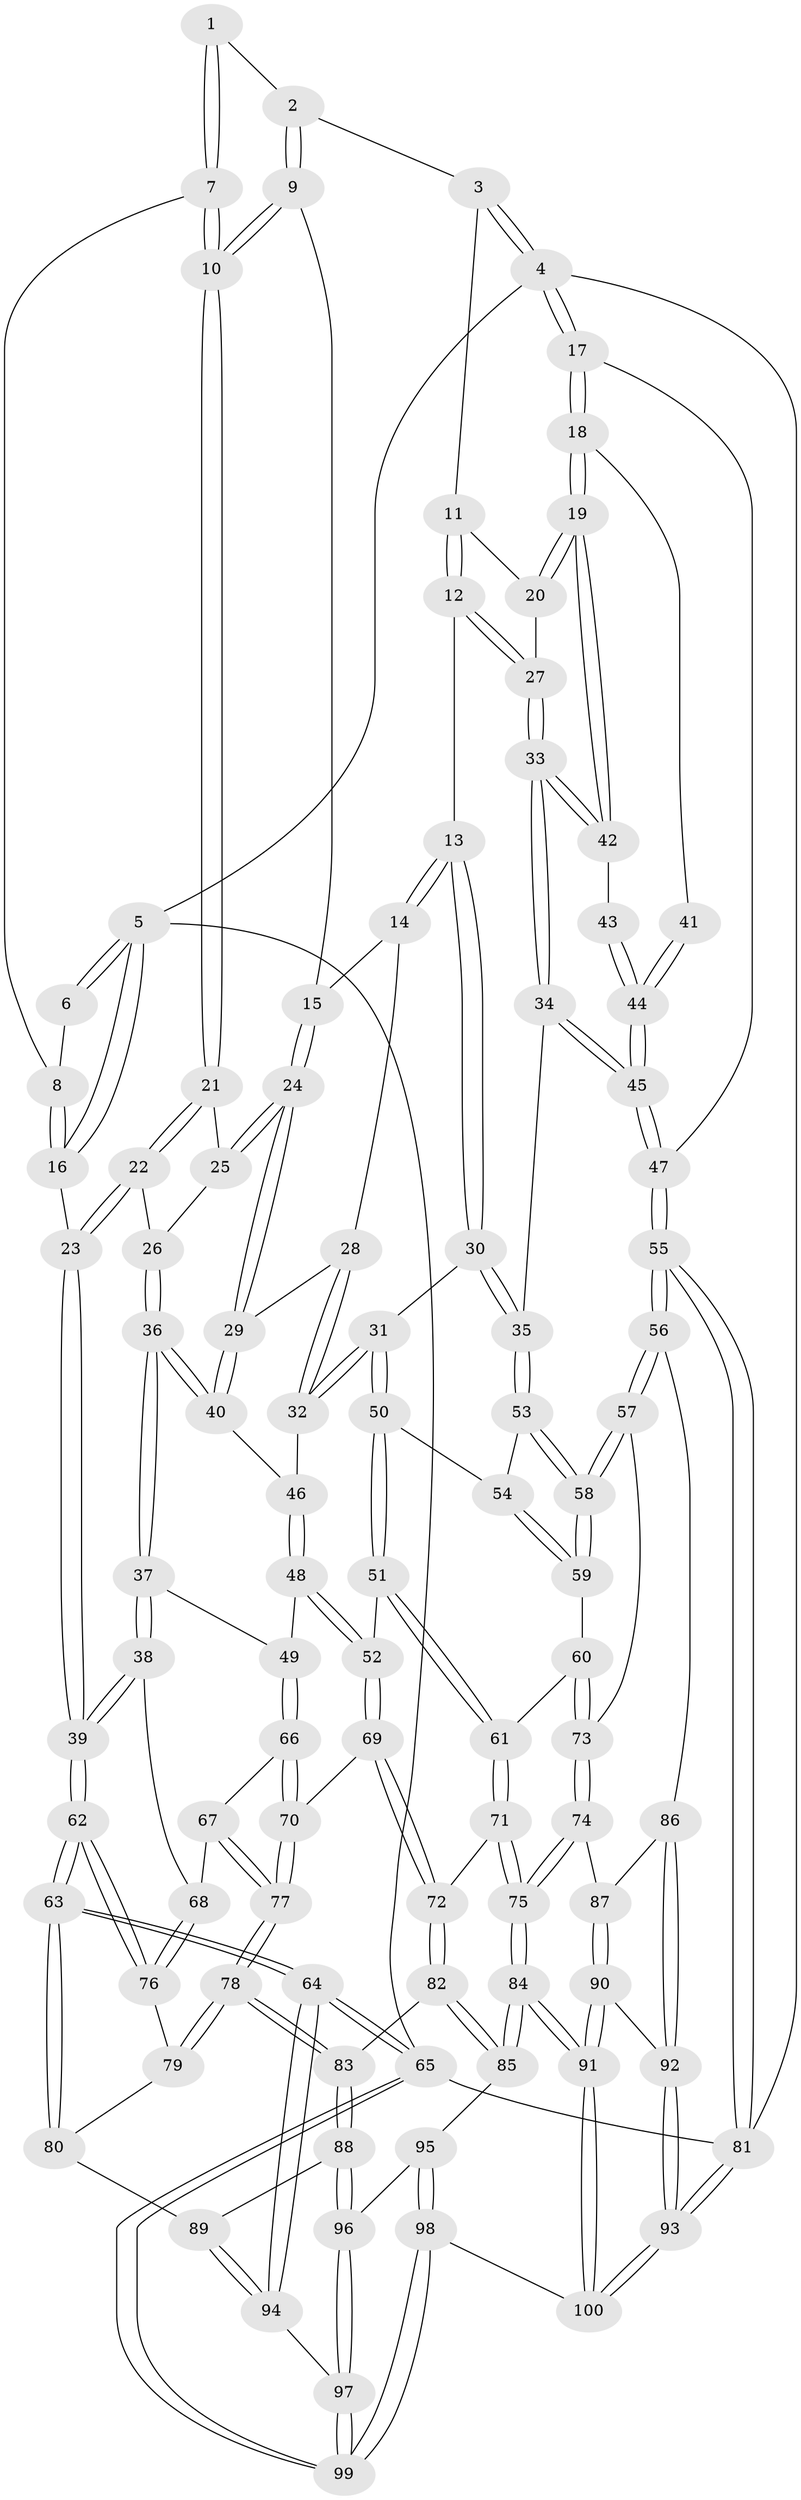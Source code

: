 // coarse degree distribution, {3: 0.4375, 6: 0.03125, 4: 0.40625, 2: 0.0625, 5: 0.0625}
// Generated by graph-tools (version 1.1) at 2025/54/03/04/25 22:54:41]
// undirected, 100 vertices, 247 edges
graph export_dot {
  node [color=gray90,style=filled];
  1 [pos="+0.28074956586449645+0"];
  2 [pos="+0.4064318768460954+0"];
  3 [pos="+0.844854695440649+0"];
  4 [pos="+1+0"];
  5 [pos="+0+0"];
  6 [pos="+0.032625637961389134+0"];
  7 [pos="+0.17320424776475543+0.09361555471344478"];
  8 [pos="+0.11351455134617212+0.0603262909027273"];
  9 [pos="+0.4114979781910894+0.02344603377659988"];
  10 [pos="+0.19013790388243695+0.11816084707862146"];
  11 [pos="+0.8129897314617834+0"];
  12 [pos="+0.7465588127497258+0.12289220439392358"];
  13 [pos="+0.6409584225912203+0.16260282784872673"];
  14 [pos="+0.599270891267199+0.16428700785900024"];
  15 [pos="+0.41572473020430417+0.03387439898419596"];
  16 [pos="+0+0.2064855004014558"];
  17 [pos="+1+0.23601712976241754"];
  18 [pos="+1+0.2137784948391781"];
  19 [pos="+1+0.20196348753950663"];
  20 [pos="+0.9999039959632677+0.16576310963205892"];
  21 [pos="+0.18860716248136475+0.13093808052709552"];
  22 [pos="+0.16435031818021162+0.17274502117153254"];
  23 [pos="+0+0.33828119238251664"];
  24 [pos="+0.3608019557265947+0.21394843292075896"];
  25 [pos="+0.2739937619556558+0.188320419716136"];
  26 [pos="+0.21601686265747894+0.25864691272865414"];
  27 [pos="+0.7936239693366781+0.18835136923703646"];
  28 [pos="+0.57716455045518+0.19454719953912472"];
  29 [pos="+0.36433918016638317+0.24633687061059395"];
  30 [pos="+0.6509522491027429+0.32520130413974074"];
  31 [pos="+0.5412994585282497+0.3996612352183404"];
  32 [pos="+0.49097356357962296+0.3632499623224529"];
  33 [pos="+0.8061600211620087+0.2238231825055747"];
  34 [pos="+0.7935617814998878+0.3986549798692718"];
  35 [pos="+0.7852259811721635+0.40412260628523167"];
  36 [pos="+0.2530284973469293+0.3732189819971336"];
  37 [pos="+0.18118787746885423+0.4566725551440764"];
  38 [pos="+0+0.493509352905881"];
  39 [pos="+0+0.4906369971380445"];
  40 [pos="+0.36030669523583275+0.31336614728384293"];
  41 [pos="+0.9430270614776499+0.26465438387023466"];
  42 [pos="+0.8584718365486613+0.24229137856582972"];
  43 [pos="+0.8951450926009555+0.2625325440054246"];
  44 [pos="+0.9730289536523827+0.3695648914393444"];
  45 [pos="+1+0.46529965859133166"];
  46 [pos="+0.474521787238116+0.36325419348867183"];
  47 [pos="+1+0.5148414924041548"];
  48 [pos="+0.38170838535640805+0.5630855991207593"];
  49 [pos="+0.33015620210378305+0.5620092164600823"];
  50 [pos="+0.5853963773763173+0.4709877954358432"];
  51 [pos="+0.5364362143063026+0.599172013871661"];
  52 [pos="+0.4558421854793557+0.5997562753863755"];
  53 [pos="+0.7466758194412456+0.4537517665691168"];
  54 [pos="+0.7250174592835964+0.4649622263356683"];
  55 [pos="+1+0.6360510411087583"];
  56 [pos="+0.9609847461102223+0.6903013397285089"];
  57 [pos="+0.8677321429334804+0.6540898554711663"];
  58 [pos="+0.8500450819058633+0.6448910110172764"];
  59 [pos="+0.6937252908030573+0.6406293995942728"];
  60 [pos="+0.6876888251470817+0.644347182841897"];
  61 [pos="+0.5546603416649899+0.6213842397460233"];
  62 [pos="+0+0.8331089992476383"];
  63 [pos="+0+0.868041296101545"];
  64 [pos="+0+1"];
  65 [pos="+0+1"];
  66 [pos="+0.317380956949689+0.6185281941229996"];
  67 [pos="+0.2384005162481401+0.7214949454021632"];
  68 [pos="+0.21109750980950162+0.7160705564369256"];
  69 [pos="+0.4085596552650601+0.7465394269737832"];
  70 [pos="+0.3612455413592508+0.7466526299696936"];
  71 [pos="+0.5521669782294261+0.7400877678739507"];
  72 [pos="+0.421573416796021+0.7589555697479086"];
  73 [pos="+0.6941345939880952+0.7588490330233181"];
  74 [pos="+0.6906688453098202+0.7854228221796227"];
  75 [pos="+0.6125690577838631+0.8592193192652803"];
  76 [pos="+0.1800940132630832+0.7606119251555289"];
  77 [pos="+0.2951691454266108+0.7877738248798798"];
  78 [pos="+0.28824645486930434+0.8345317267963656"];
  79 [pos="+0.18083179904927774+0.7788406039809855"];
  80 [pos="+0.17448485887010326+0.8284968258551628"];
  81 [pos="+1+1"];
  82 [pos="+0.44040635578469395+0.8468217253408477"];
  83 [pos="+0.28701842608053885+0.8479757985878155"];
  84 [pos="+0.5943487373004784+0.9448632204523616"];
  85 [pos="+0.47995529979893514+0.8929889210064941"];
  86 [pos="+0.9442697174822536+0.7101698349822342"];
  87 [pos="+0.8103655220949995+0.7932735179670506"];
  88 [pos="+0.2833350850703174+0.8554712603647672"];
  89 [pos="+0.22625465885563267+0.8604408919747912"];
  90 [pos="+0.7924738746892607+0.9146371706121939"];
  91 [pos="+0.5955102861697894+0.9483714250435469"];
  92 [pos="+0.8769951797374413+0.9561266289731897"];
  93 [pos="+1+1"];
  94 [pos="+0.16538242670870365+0.921050407626987"];
  95 [pos="+0.3597562156890527+0.9338383644341255"];
  96 [pos="+0.29088966043110914+0.8826810881413968"];
  97 [pos="+0.24879610861195567+0.9883560897200916"];
  98 [pos="+0.36352479971527013+1"];
  99 [pos="+0.2582359278062261+1"];
  100 [pos="+0.5784677493430276+1"];
  1 -- 2;
  1 -- 7;
  1 -- 7;
  2 -- 3;
  2 -- 9;
  2 -- 9;
  3 -- 4;
  3 -- 4;
  3 -- 11;
  4 -- 5;
  4 -- 17;
  4 -- 17;
  4 -- 81;
  5 -- 6;
  5 -- 6;
  5 -- 16;
  5 -- 16;
  5 -- 65;
  6 -- 8;
  7 -- 8;
  7 -- 10;
  7 -- 10;
  8 -- 16;
  8 -- 16;
  9 -- 10;
  9 -- 10;
  9 -- 15;
  10 -- 21;
  10 -- 21;
  11 -- 12;
  11 -- 12;
  11 -- 20;
  12 -- 13;
  12 -- 27;
  12 -- 27;
  13 -- 14;
  13 -- 14;
  13 -- 30;
  13 -- 30;
  14 -- 15;
  14 -- 28;
  15 -- 24;
  15 -- 24;
  16 -- 23;
  17 -- 18;
  17 -- 18;
  17 -- 47;
  18 -- 19;
  18 -- 19;
  18 -- 41;
  19 -- 20;
  19 -- 20;
  19 -- 42;
  19 -- 42;
  20 -- 27;
  21 -- 22;
  21 -- 22;
  21 -- 25;
  22 -- 23;
  22 -- 23;
  22 -- 26;
  23 -- 39;
  23 -- 39;
  24 -- 25;
  24 -- 25;
  24 -- 29;
  24 -- 29;
  25 -- 26;
  26 -- 36;
  26 -- 36;
  27 -- 33;
  27 -- 33;
  28 -- 29;
  28 -- 32;
  28 -- 32;
  29 -- 40;
  29 -- 40;
  30 -- 31;
  30 -- 35;
  30 -- 35;
  31 -- 32;
  31 -- 32;
  31 -- 50;
  31 -- 50;
  32 -- 46;
  33 -- 34;
  33 -- 34;
  33 -- 42;
  33 -- 42;
  34 -- 35;
  34 -- 45;
  34 -- 45;
  35 -- 53;
  35 -- 53;
  36 -- 37;
  36 -- 37;
  36 -- 40;
  36 -- 40;
  37 -- 38;
  37 -- 38;
  37 -- 49;
  38 -- 39;
  38 -- 39;
  38 -- 68;
  39 -- 62;
  39 -- 62;
  40 -- 46;
  41 -- 44;
  41 -- 44;
  42 -- 43;
  43 -- 44;
  43 -- 44;
  44 -- 45;
  44 -- 45;
  45 -- 47;
  45 -- 47;
  46 -- 48;
  46 -- 48;
  47 -- 55;
  47 -- 55;
  48 -- 49;
  48 -- 52;
  48 -- 52;
  49 -- 66;
  49 -- 66;
  50 -- 51;
  50 -- 51;
  50 -- 54;
  51 -- 52;
  51 -- 61;
  51 -- 61;
  52 -- 69;
  52 -- 69;
  53 -- 54;
  53 -- 58;
  53 -- 58;
  54 -- 59;
  54 -- 59;
  55 -- 56;
  55 -- 56;
  55 -- 81;
  55 -- 81;
  56 -- 57;
  56 -- 57;
  56 -- 86;
  57 -- 58;
  57 -- 58;
  57 -- 73;
  58 -- 59;
  58 -- 59;
  59 -- 60;
  60 -- 61;
  60 -- 73;
  60 -- 73;
  61 -- 71;
  61 -- 71;
  62 -- 63;
  62 -- 63;
  62 -- 76;
  62 -- 76;
  63 -- 64;
  63 -- 64;
  63 -- 80;
  63 -- 80;
  64 -- 65;
  64 -- 65;
  64 -- 94;
  64 -- 94;
  65 -- 99;
  65 -- 99;
  65 -- 81;
  66 -- 67;
  66 -- 70;
  66 -- 70;
  67 -- 68;
  67 -- 77;
  67 -- 77;
  68 -- 76;
  68 -- 76;
  69 -- 70;
  69 -- 72;
  69 -- 72;
  70 -- 77;
  70 -- 77;
  71 -- 72;
  71 -- 75;
  71 -- 75;
  72 -- 82;
  72 -- 82;
  73 -- 74;
  73 -- 74;
  74 -- 75;
  74 -- 75;
  74 -- 87;
  75 -- 84;
  75 -- 84;
  76 -- 79;
  77 -- 78;
  77 -- 78;
  78 -- 79;
  78 -- 79;
  78 -- 83;
  78 -- 83;
  79 -- 80;
  80 -- 89;
  81 -- 93;
  81 -- 93;
  82 -- 83;
  82 -- 85;
  82 -- 85;
  83 -- 88;
  83 -- 88;
  84 -- 85;
  84 -- 85;
  84 -- 91;
  84 -- 91;
  85 -- 95;
  86 -- 87;
  86 -- 92;
  86 -- 92;
  87 -- 90;
  87 -- 90;
  88 -- 89;
  88 -- 96;
  88 -- 96;
  89 -- 94;
  89 -- 94;
  90 -- 91;
  90 -- 91;
  90 -- 92;
  91 -- 100;
  91 -- 100;
  92 -- 93;
  92 -- 93;
  93 -- 100;
  93 -- 100;
  94 -- 97;
  95 -- 96;
  95 -- 98;
  95 -- 98;
  96 -- 97;
  96 -- 97;
  97 -- 99;
  97 -- 99;
  98 -- 99;
  98 -- 99;
  98 -- 100;
}
